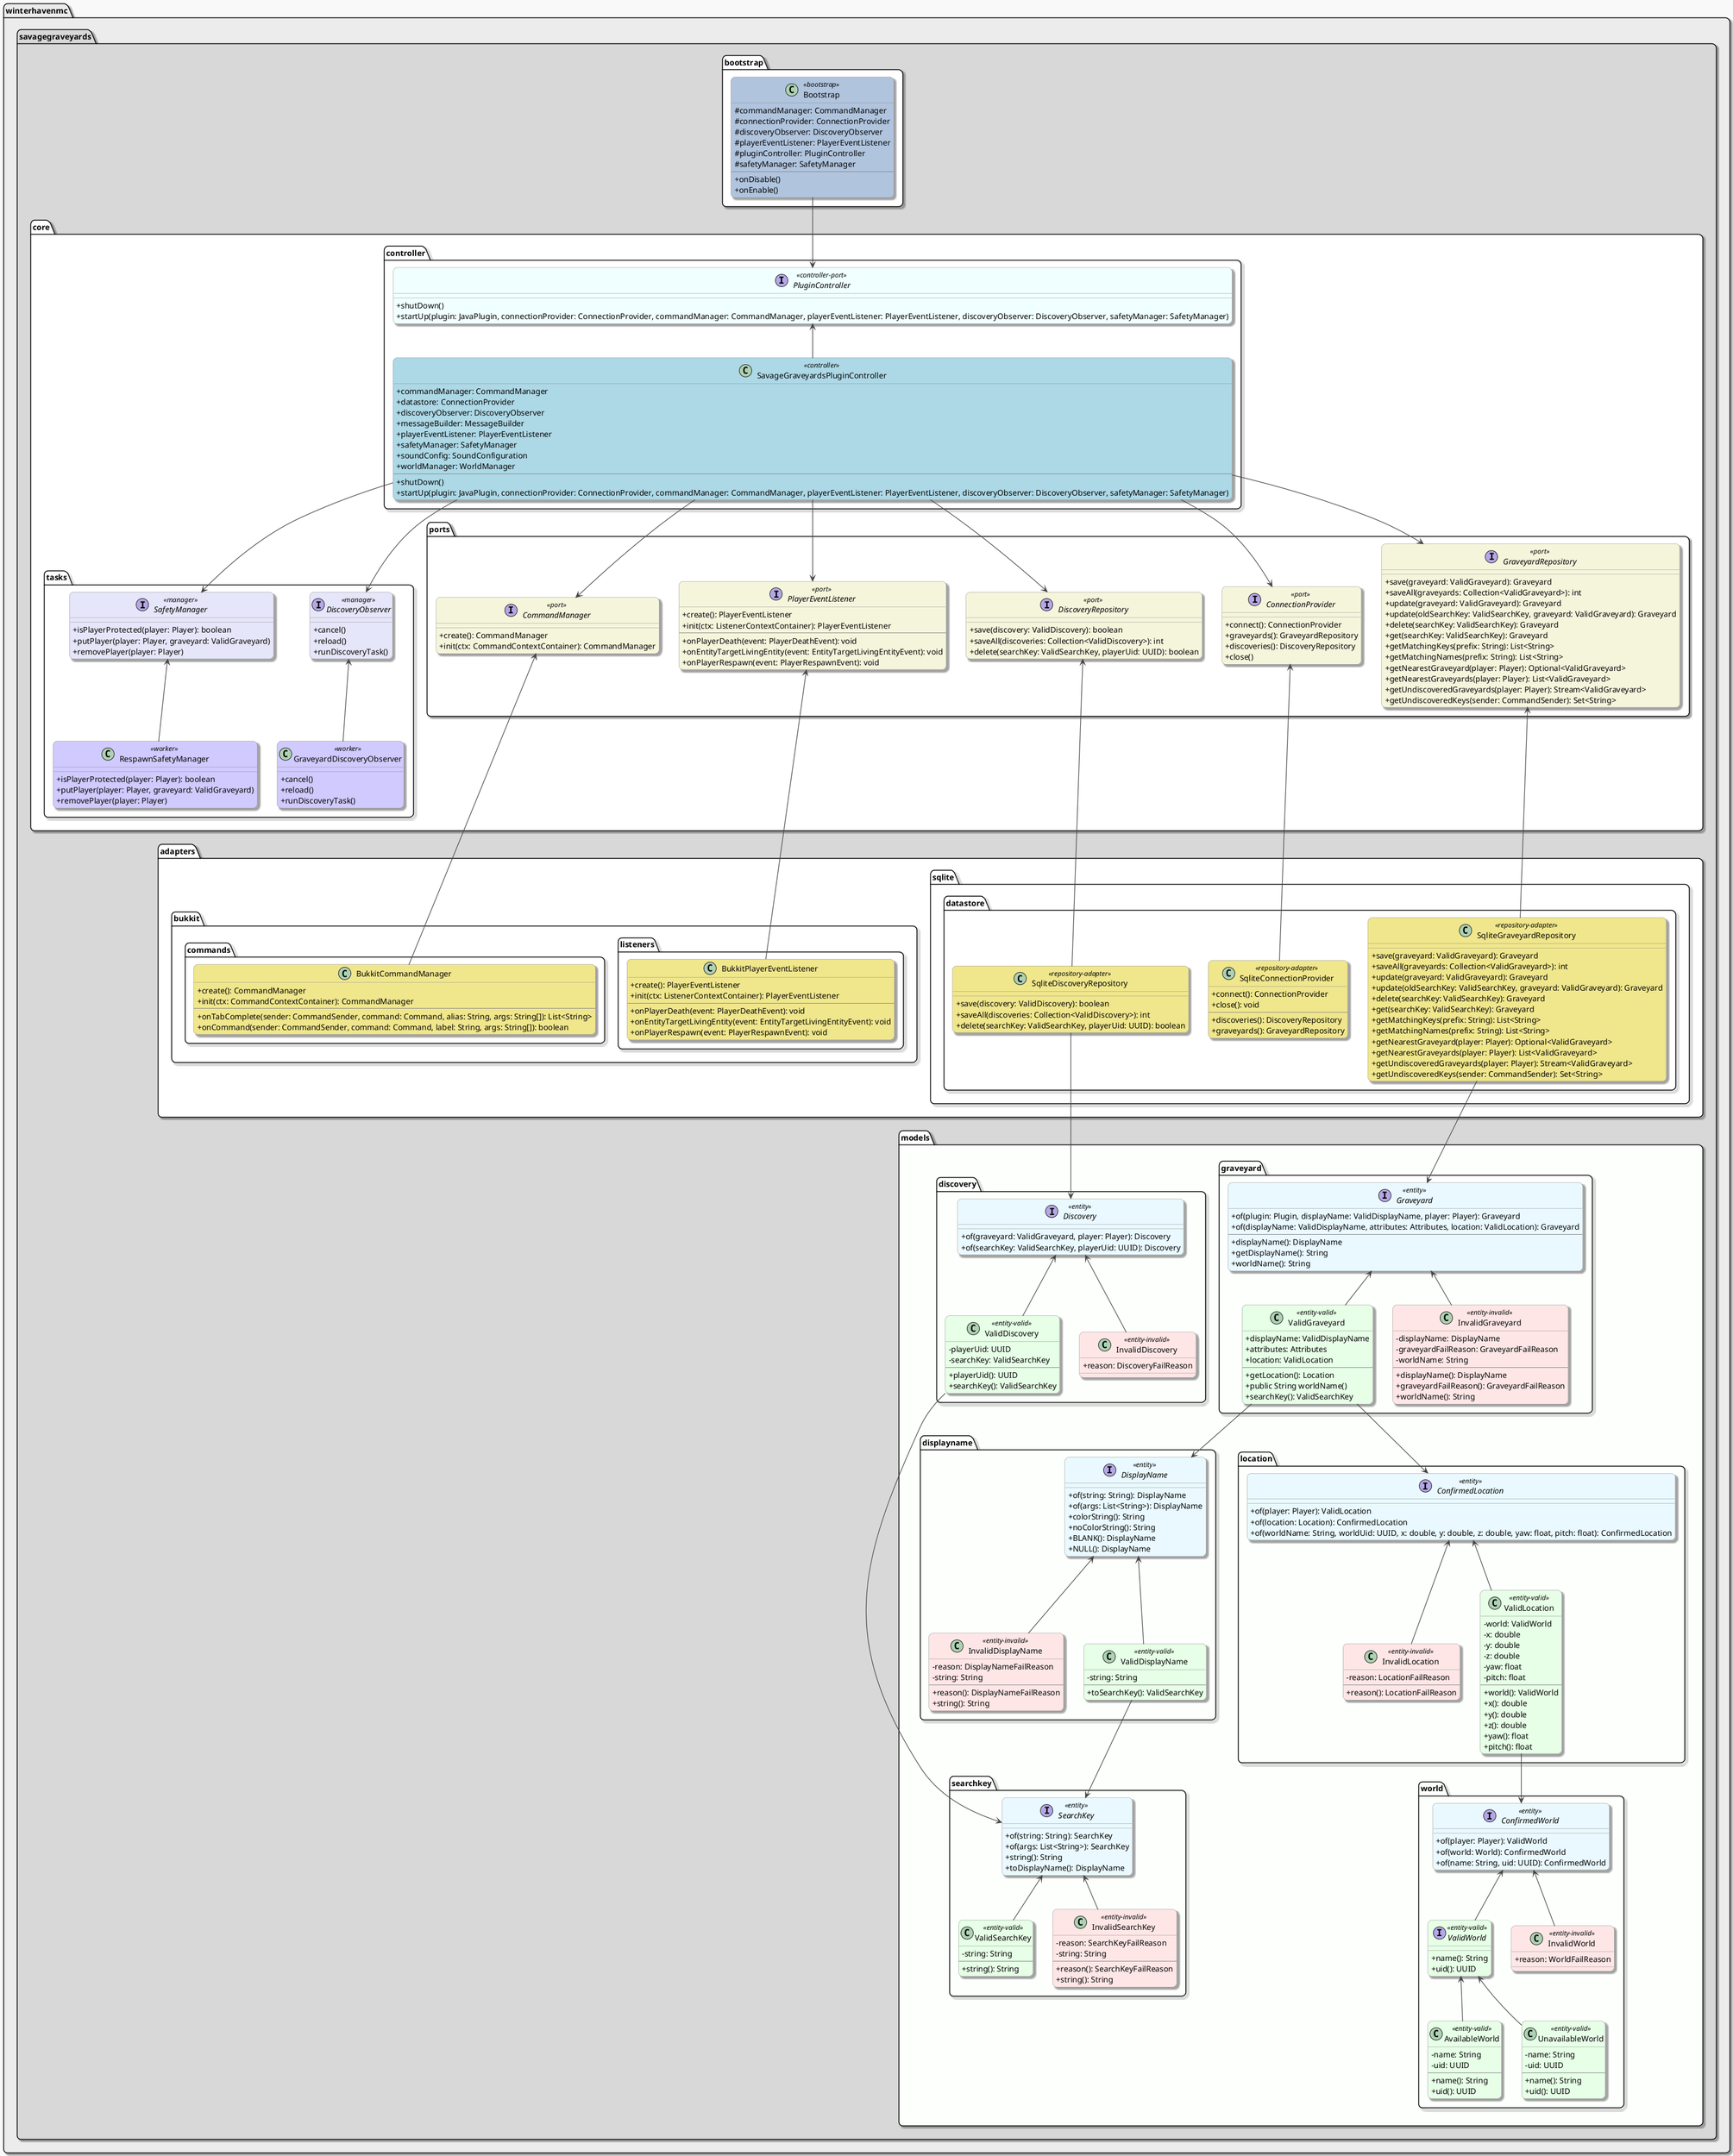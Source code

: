 @startuml
' === GLOBAL STYLING ===
skinparam backgroundColor #f9f9f9
skinparam shadowing true
skinparam roundCorner 15
skinparam ArrowColor #444444
skinparam ArrowThickness 1.2
skinparam ArrowFontSize 11
skinparam packageTitleFontSize 14
skinparam classFontName "Helvetica"
skinparam classAttributeIconSize 0
skinparam class {
  BackgroundColor white
  BorderColor #888888
}

' stereotype coloring
skinparam class {
  BackgroundColor<<bootstrap>> LightSteelBlue
  BackgroundColor<<controller-port>> Azure
  BackgroundColor<<controller>> LightBlue
  BackgroundColor<<manager>> Lavender
  BackgroundColor<<worker>> #d0cafe
  BackgroundColor<<port>> Beige
  BackgroundColor<<repository>> #EBF7E3
  BackgroundColor<<repository-adapter>> Khaki
  BackgroundColor<<entity>> #e9f9ff
  BackgroundColor<<entity-valid>> #e6ffe6
  BackgroundColor<<entity-invalid>> #ffe6e6
}

' === PACKAGES ===
package winterhavenmc #ececec {
    package savagegraveyards #d8d8d8 {
        ' --- Bootstrap classes ---
        package bootstrap #ffffff {
            class Bootstrap <<bootstrap>> {
                #   commandManager: CommandManager
                #   connectionProvider: ConnectionProvider
                #   discoveryObserver: DiscoveryObserver
                #   playerEventListener: PlayerEventListener
                #   pluginController: PluginController
                #   safetyManager: SafetyManager
                ---
                + onDisable()
                + onEnable()
            }
        }

        ' --- Core classes ---
        package core #ffffff {
            package controller {
                interface PluginController <<controller-port>> {
                    + shutDown()
                    + startUp(plugin: JavaPlugin, connectionProvider: ConnectionProvider, commandManager: CommandManager, playerEventListener: PlayerEventListener, discoveryObserver: DiscoveryObserver, safetyManager: SafetyManager)
                }

                class SavageGraveyardsPluginController <<controller>> {
                    + commandManager: CommandManager
                    + datastore: ConnectionProvider
                    + discoveryObserver: DiscoveryObserver
                    + messageBuilder: MessageBuilder
                    + playerEventListener: PlayerEventListener
                    + safetyManager: SafetyManager
                    + soundConfig: SoundConfiguration
                    + worldManager: WorldManager
                    --
                    + shutDown()
                    + startUp(plugin: JavaPlugin, connectionProvider: ConnectionProvider, commandManager: CommandManager, playerEventListener: PlayerEventListener, discoveryObserver: DiscoveryObserver, safetyManager: SafetyManager)
                }
            }

            package ports #ffffff {
                interface CommandManager <<port>> {
                    + create(): CommandManager
                	+ init(ctx: CommandContextContainer): CommandManager
                }

                interface PlayerEventListener <<port>> {
                    + create(): PlayerEventListener
                	+ init(ctx: ListenerContextContainer): PlayerEventListener
                	--
                    + onPlayerDeath(event: PlayerDeathEvent): void
                    + onEntityTargetLivingEntity(event: EntityTargetLivingEntityEvent): void
                    + onPlayerRespawn(event: PlayerRespawnEvent): void
                }

                interface ConnectionProvider <<port>> {
                    + connect(): ConnectionProvider
                    + graveyards(): GraveyardRepository
                    + discoveries(): DiscoveryRepository
                    + close()

                }

                interface DiscoveryRepository <<port>> {
                  + save(discovery: ValidDiscovery): boolean
                  + saveAll(discoveries: Collection<ValidDiscovery>): int
                  + delete(searchKey: ValidSearchKey, playerUid: UUID): boolean
                }
                interface GraveyardRepository <<port>> {
                    + save(graveyard: ValidGraveyard): Graveyard
                    + saveAll(graveyards: Collection<ValidGraveyard>): int
                    + update(graveyard: ValidGraveyard): Graveyard
                    + update(oldSearchKey: ValidSearchKey, graveyard: ValidGraveyard): Graveyard
                    + delete(searchKey: ValidSearchKey): Graveyard
                    + get(searchKey: ValidSearchKey): Graveyard
                    + getMatchingKeys(prefix: String): List<String>
                    + getMatchingNames(prefix: String): List<String>
                    + getNearestGraveyard(player: Player): Optional<ValidGraveyard>
                    + getNearestGraveyards(player: Player): List<ValidGraveyard>
                    + getUndiscoveredGraveyards(player: Player): Stream<ValidGraveyard>
                    + getUndiscoveredKeys(sender: CommandSender): Set<String>
                }
            }

            package tasks {
                interface DiscoveryObserver <<manager>> {
                    + cancel()
                    + reload()
                    + runDiscoveryTask()
                }

                class GraveyardDiscoveryObserver <<worker>> {
                    + cancel()
                    + reload()
                    + runDiscoveryTask()
                }

                interface SafetyManager <<manager>> {
                    + isPlayerProtected(player: Player): boolean
                    + putPlayer(player: Player, graveyard: ValidGraveyard)
                    + removePlayer(player: Player)
                }

                class RespawnSafetyManager <<worker>> {
                    + isPlayerProtected(player: Player): boolean
                    + putPlayer(player: Player, graveyard: ValidGraveyard)
                    + removePlayer(player: Player)
                }

                DiscoveryObserver <-- GraveyardDiscoveryObserver
                SafetyManager <-- RespawnSafetyManager
            }
        }

        ' --- adapters ---
        package adapters #ffffff {
            package bukkit.commands {
                class BukkitCommandManager #Khaki {
                	+ create(): CommandManager
                	+ init(ctx: CommandContextContainer): CommandManager
                	--
                	+ onTabComplete(sender: CommandSender, command: Command, alias: String, args: String[]): List<String>
    	            + onCommand(sender: CommandSender, command: Command, label: String, args: String[]): boolean
              }
            }

            package bukkit.listeners {
                class BukkitPlayerEventListener #Khaki {
                    + create(): PlayerEventListener
                	+ init(ctx: ListenerContextContainer): PlayerEventListener
                	--
                    + onPlayerDeath(event: PlayerDeathEvent): void
                    + onEntityTargetLivingEntity(event: EntityTargetLivingEntityEvent): void
                    + onPlayerRespawn(event: PlayerRespawnEvent): void
                }
            }

            package sqlite.datastore {
                class SqliteConnectionProvider <<repository-adapter>> {
                  + connect(): ConnectionProvider
                  + close(): void
                  --
                  + discoveries(): DiscoveryRepository
                  + graveyards(): GraveyardRepository
                }

                class SqliteDiscoveryRepository <<repository-adapter>> {
                  + save(discovery: ValidDiscovery): boolean
                  + saveAll(discoveries: Collection<ValidDiscovery>): int
                  + delete(searchKey: ValidSearchKey, playerUid: UUID): boolean
                }

                class SqliteGraveyardRepository <<repository-adapter>> {
                    + save(graveyard: ValidGraveyard): Graveyard
                    + saveAll(graveyards: Collection<ValidGraveyard>): int
                    + update(graveyard: ValidGraveyard): Graveyard
                    + update(oldSearchKey: ValidSearchKey, graveyard: ValidGraveyard): Graveyard
                    + delete(searchKey: ValidSearchKey): Graveyard
                    + get(searchKey: ValidSearchKey): Graveyard
                    + getMatchingKeys(prefix: String): List<String>
                    + getMatchingNames(prefix: String): List<String>
                    + getNearestGraveyard(player: Player): Optional<ValidGraveyard>
                    + getNearestGraveyards(player: Player): List<ValidGraveyard>
                    + getUndiscoveredGraveyards(player: Player): Stream<ValidGraveyard>
                    + getUndiscoveredKeys(sender: CommandSender): Set<String>
                }
            }
        }

        package models #fdfffd {
            together {
            package discovery {
                interface Discovery <<entity>> {
                    + of(graveyard: ValidGraveyard, player: Player): Discovery
                    + of(searchKey: ValidSearchKey, playerUid: UUID): Discovery
                }
                class ValidDiscovery <<entity-valid>> {
                    - playerUid: UUID
                    - searchKey: ValidSearchKey
                    --
                    + playerUid(): UUID
                    + searchKey(): ValidSearchKey
                }
                class InvalidDiscovery <<entity-invalid>> {
                    + reason: DiscoveryFailReason
                }
                Discovery <-- ValidDiscovery
                Discovery <-- InvalidDiscovery
            }

            package graveyard {
                interface Graveyard <<entity>> {
                    + of(plugin: Plugin, displayName: ValidDisplayName, player: Player): Graveyard
                    + of(displayName: ValidDisplayName, attributes: Attributes, location: ValidLocation): Graveyard
                    --
                    + displayName(): DisplayName
                    + getDisplayName(): String
                    + worldName(): String
                }
                class ValidGraveyard <<entity-valid>> {
                    + displayName: ValidDisplayName
                    + attributes: Attributes
                    + location: ValidLocation
                    --
                    + getLocation(): Location
                    + public String worldName()
                    + searchKey(): ValidSearchKey
                }
                class InvalidGraveyard <<entity-invalid>> {
                    - displayName: DisplayName
                    - graveyardFailReason: GraveyardFailReason
                    - worldName: String
                    --
                    + displayName(): DisplayName
                    + graveyardFailReason(): GraveyardFailReason
                    + worldName(): String
                }
                Graveyard <-- ValidGraveyard
                Graveyard <-- InvalidGraveyard
            }
            }
'            ValidDiscovery --> Graveyard

            together {
                package displayname {
                    interface DisplayName <<entity>> {
                        + of(string: String): DisplayName
                        + of(args: List<String>): DisplayName
                        + colorString(): String
                        + noColorString(): String
                        + BLANK(): DisplayName
                        + NULL(): DisplayName
                    }
                    class ValidDisplayName <<entity-valid>> {
                        - string: String
                        --
                        + toSearchKey(): ValidSearchKey
                    }
                    class InvalidDisplayName <<entity-invalid>> {
                        - reason: DisplayNameFailReason
                        - string: String
                        --
                        + reason(): DisplayNameFailReason
                        + string(): String
                    }
                    DisplayName <-- ValidDisplayName
                    DisplayName <-- InvalidDisplayName
                }
                package searchkey {
                    interface SearchKey <<entity>>
                    {
                        + of(string: String): SearchKey
                        + of(args: List<String>): SearchKey
                        + string(): String
                        + toDisplayName(): DisplayName
                    }

                    class ValidSearchKey <<entity-valid>>
                    {
                        - string: String
                        --
                        + string(): String
                    }

                    class InvalidSearchKey <<entity-invalid>>
                    {
                        - reason: SearchKeyFailReason
                        - string: String
                        --
                        + reason(): SearchKeyFailReason
                        + string(): String
                    }
                    SearchKey <-- ValidSearchKey
                    SearchKey <-- InvalidSearchKey
                }
                ValidDisplayName --> SearchKey
            }
            ValidDiscovery --> SearchKey

            together {
                package location {
                    interface ConfirmedLocation <<entity>> {
                        + of(player: Player): ValidLocation
                        + of(location: Location): ConfirmedLocation
                        + of(worldName: String, worldUid: UUID, x: double, y: double, z: double, yaw: float, pitch: float): ConfirmedLocation
                    }
                    class ValidLocation <<entity-valid>> {
                        - world: ValidWorld
                        - x: double
                        - y: double
                        - z: double
                        - yaw: float
                        - pitch: float
                        --
                        + world(): ValidWorld
                        + x(): double
                        + y(): double
                        + z(): double
                        + yaw(): float
                        + pitch(): float
                    }
                    class InvalidLocation <<entity-invalid>> {
                        - reason: LocationFailReason
                        --
                        + reason(): LocationFailReason
                    }
                    ConfirmedLocation <-- ValidLocation
                    ConfirmedLocation <-- InvalidLocation
                }
                package world {
                    interface ConfirmedWorld <<entity>> {
                        + of(player: Player): ValidWorld
                        + of(world: World): ConfirmedWorld
                        + of(name: String, uid: UUID): ConfirmedWorld
                    }
                    interface ValidWorld <<entity-valid>> {
                        + name(): String
                        + uid(): UUID
                    }
                    class AvailableWorld <<entity-valid>> {
                        - name: String
                        - uid: UUID
                        --
                        + name(): String
                        + uid(): UUID
                    }
                    class UnavailableWorld <<entity-valid>> {
                        - name: String
                        - uid: UUID
                        --
                        + name(): String
                        + uid(): UUID
                    }
                    class InvalidWorld <<entity-invalid>> {
                        + reason: WorldFailReason
                    }
                    ConfirmedWorld <-- ValidWorld
                    ConfirmedWorld <-- InvalidWorld
                    ValidWorld <-- AvailableWorld
                    ValidWorld <-- UnavailableWorld
                }
                ValidLocation --> ConfirmedWorld
            }
            ValidGraveyard --> DisplayName
            ValidGraveyard --> ConfirmedLocation
        }
    }

' === RELATIONSHIPS ===
' bootstrap
Bootstrap --> PluginController

' core
PluginController <-- SavageGraveyardsPluginController
SavageGraveyardsPluginController --> DiscoveryObserver
SavageGraveyardsPluginController --> SafetyManager

' ports
SavageGraveyardsPluginController --> CommandManager
SavageGraveyardsPluginController --> ConnectionProvider
SavageGraveyardsPluginController --> DiscoveryRepository
SavageGraveyardsPluginController --> GraveyardRepository
SavageGraveyardsPluginController --> PlayerEventListener

' adapters
'BukkitCommandManager --> CommandManager
'BukkitPlayerEventListener --> PlayerEventListener
'SqliteConnectionProvider --> ConnectionProvider
'SqliteDiscoveryRepository --> DiscoveryRepository
'SqliteGraveyardRepository --> GraveyardRepository

CommandManager <-- BukkitCommandManager
PlayerEventListener <-- BukkitPlayerEventListener
ConnectionProvider <-- SqliteConnectionProvider
DiscoveryRepository <-- SqliteDiscoveryRepository
GraveyardRepository <-- SqliteGraveyardRepository

' models
SqliteGraveyardRepository --> Graveyard
SqliteDiscoveryRepository --> Discovery

RespawnSafetyManager -[hidden]-> SqliteDiscoveryRepository
GraveyardDiscoveryObserver -[hidden]-> SqliteDiscoveryRepository
}

@enduml
